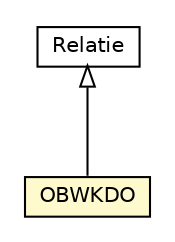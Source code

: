 #!/usr/local/bin/dot
#
# Class diagram 
# Generated by UMLGraph version R5_6-24-gf6e263 (http://www.umlgraph.org/)
#

digraph G {
	edge [fontname="Helvetica",fontsize=10,labelfontname="Helvetica",labelfontsize=10];
	node [fontname="Helvetica",fontsize=10,shape=plaintext];
	nodesep=0.25;
	ranksep=0.5;
	// nl.egem.stuf.sector.bg._0204.OBWVraag.OBWKDO
	c138971 [label=<<table title="nl.egem.stuf.sector.bg._0204.OBWVraag.OBWKDO" border="0" cellborder="1" cellspacing="0" cellpadding="2" port="p" bgcolor="lemonChiffon" href="./OBWVraag.OBWKDO.html">
		<tr><td><table border="0" cellspacing="0" cellpadding="1">
<tr><td align="center" balign="center"> OBWKDO </td></tr>
		</table></td></tr>
		</table>>, URL="./OBWVraag.OBWKDO.html", fontname="Helvetica", fontcolor="black", fontsize=10.0];
	// nl.egem.stuf.sector.bg._0204.Relatie
	c138972 [label=<<table title="nl.egem.stuf.sector.bg._0204.Relatie" border="0" cellborder="1" cellspacing="0" cellpadding="2" port="p" href="./Relatie.html">
		<tr><td><table border="0" cellspacing="0" cellpadding="1">
<tr><td align="center" balign="center"> Relatie </td></tr>
		</table></td></tr>
		</table>>, URL="./Relatie.html", fontname="Helvetica", fontcolor="black", fontsize=10.0];
	//nl.egem.stuf.sector.bg._0204.OBWVraag.OBWKDO extends nl.egem.stuf.sector.bg._0204.Relatie
	c138972:p -> c138971:p [dir=back,arrowtail=empty];
}

